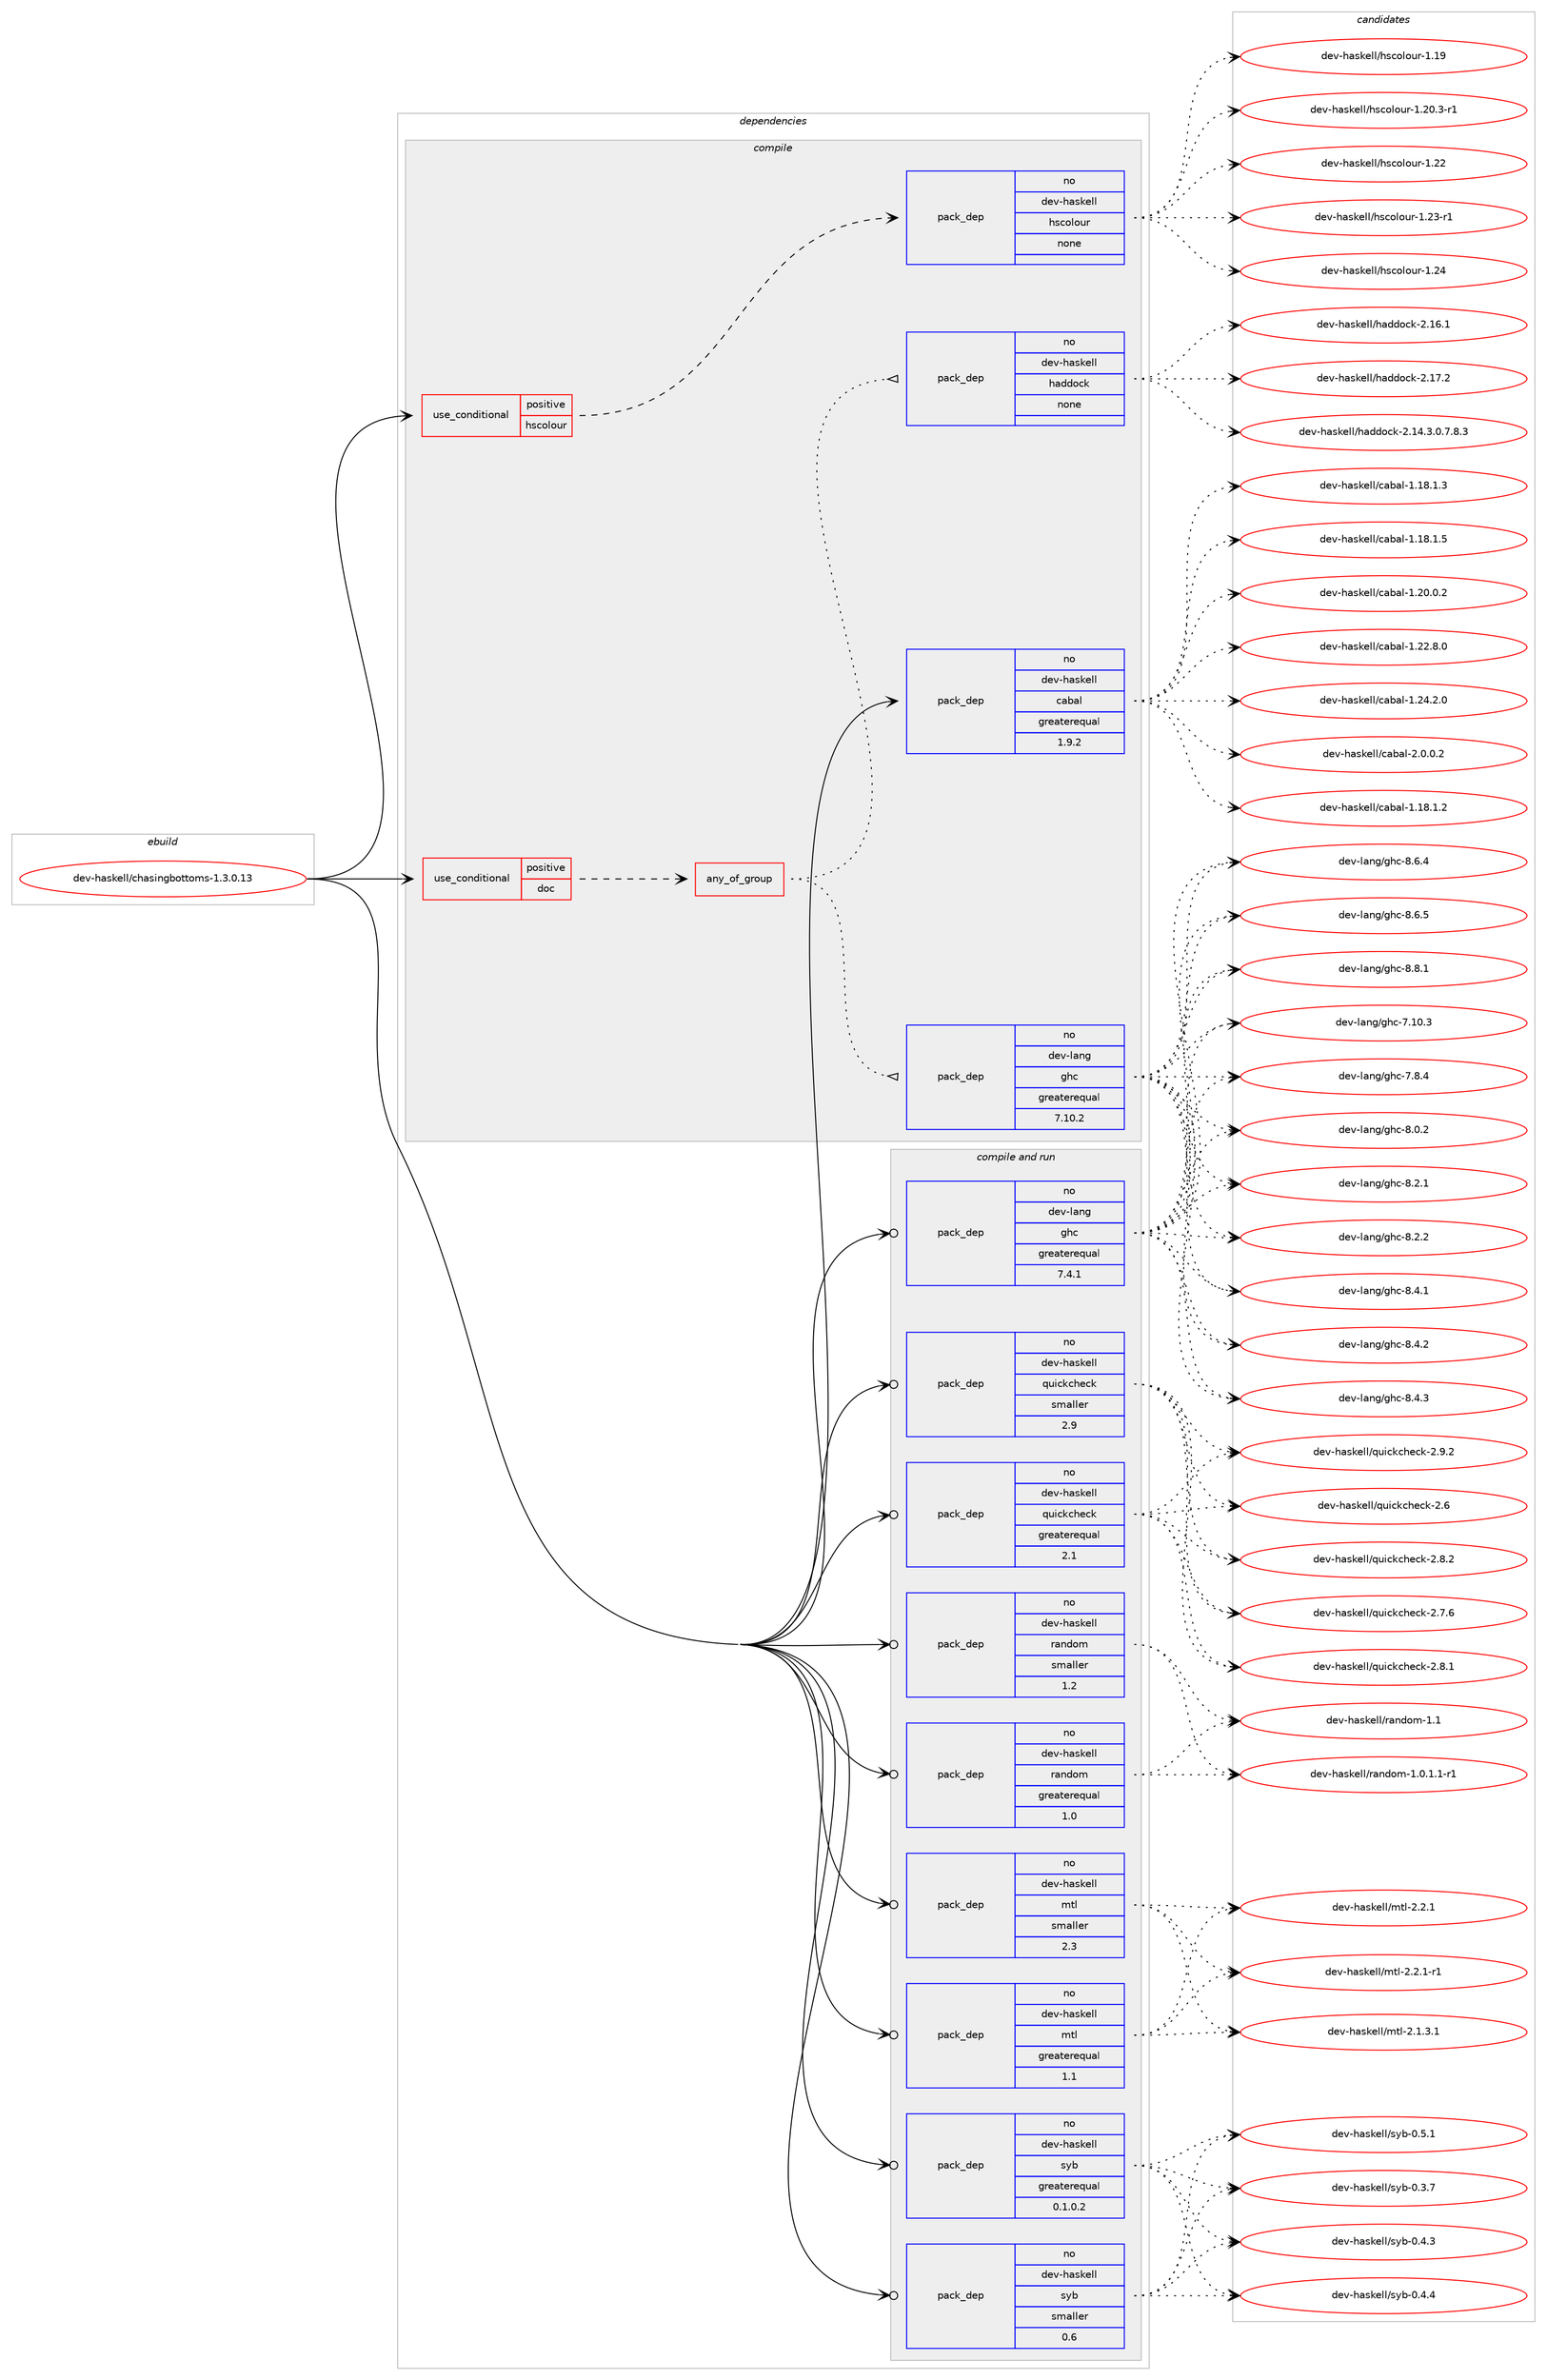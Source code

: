digraph prolog {

# *************
# Graph options
# *************

newrank=true;
concentrate=true;
compound=true;
graph [rankdir=LR,fontname=Helvetica,fontsize=10,ranksep=1.5];#, ranksep=2.5, nodesep=0.2];
edge  [arrowhead=vee];
node  [fontname=Helvetica,fontsize=10];

# **********
# The ebuild
# **********

subgraph cluster_leftcol {
color=gray;
rank=same;
label=<<i>ebuild</i>>;
id [label="dev-haskell/chasingbottoms-1.3.0.13", color=red, width=4, href="../dev-haskell/chasingbottoms-1.3.0.13.svg"];
}

# ****************
# The dependencies
# ****************

subgraph cluster_midcol {
color=gray;
label=<<i>dependencies</i>>;
subgraph cluster_compile {
fillcolor="#eeeeee";
style=filled;
label=<<i>compile</i>>;
subgraph cond125087 {
dependency528577 [label=<<TABLE BORDER="0" CELLBORDER="1" CELLSPACING="0" CELLPADDING="4"><TR><TD ROWSPAN="3" CELLPADDING="10">use_conditional</TD></TR><TR><TD>positive</TD></TR><TR><TD>doc</TD></TR></TABLE>>, shape=none, color=red];
subgraph any9598 {
dependency528578 [label=<<TABLE BORDER="0" CELLBORDER="1" CELLSPACING="0" CELLPADDING="4"><TR><TD CELLPADDING="10">any_of_group</TD></TR></TABLE>>, shape=none, color=red];subgraph pack393535 {
dependency528579 [label=<<TABLE BORDER="0" CELLBORDER="1" CELLSPACING="0" CELLPADDING="4" WIDTH="220"><TR><TD ROWSPAN="6" CELLPADDING="30">pack_dep</TD></TR><TR><TD WIDTH="110">no</TD></TR><TR><TD>dev-haskell</TD></TR><TR><TD>haddock</TD></TR><TR><TD>none</TD></TR><TR><TD></TD></TR></TABLE>>, shape=none, color=blue];
}
dependency528578:e -> dependency528579:w [weight=20,style="dotted",arrowhead="oinv"];
subgraph pack393536 {
dependency528580 [label=<<TABLE BORDER="0" CELLBORDER="1" CELLSPACING="0" CELLPADDING="4" WIDTH="220"><TR><TD ROWSPAN="6" CELLPADDING="30">pack_dep</TD></TR><TR><TD WIDTH="110">no</TD></TR><TR><TD>dev-lang</TD></TR><TR><TD>ghc</TD></TR><TR><TD>greaterequal</TD></TR><TR><TD>7.10.2</TD></TR></TABLE>>, shape=none, color=blue];
}
dependency528578:e -> dependency528580:w [weight=20,style="dotted",arrowhead="oinv"];
}
dependency528577:e -> dependency528578:w [weight=20,style="dashed",arrowhead="vee"];
}
id:e -> dependency528577:w [weight=20,style="solid",arrowhead="vee"];
subgraph cond125088 {
dependency528581 [label=<<TABLE BORDER="0" CELLBORDER="1" CELLSPACING="0" CELLPADDING="4"><TR><TD ROWSPAN="3" CELLPADDING="10">use_conditional</TD></TR><TR><TD>positive</TD></TR><TR><TD>hscolour</TD></TR></TABLE>>, shape=none, color=red];
subgraph pack393537 {
dependency528582 [label=<<TABLE BORDER="0" CELLBORDER="1" CELLSPACING="0" CELLPADDING="4" WIDTH="220"><TR><TD ROWSPAN="6" CELLPADDING="30">pack_dep</TD></TR><TR><TD WIDTH="110">no</TD></TR><TR><TD>dev-haskell</TD></TR><TR><TD>hscolour</TD></TR><TR><TD>none</TD></TR><TR><TD></TD></TR></TABLE>>, shape=none, color=blue];
}
dependency528581:e -> dependency528582:w [weight=20,style="dashed",arrowhead="vee"];
}
id:e -> dependency528581:w [weight=20,style="solid",arrowhead="vee"];
subgraph pack393538 {
dependency528583 [label=<<TABLE BORDER="0" CELLBORDER="1" CELLSPACING="0" CELLPADDING="4" WIDTH="220"><TR><TD ROWSPAN="6" CELLPADDING="30">pack_dep</TD></TR><TR><TD WIDTH="110">no</TD></TR><TR><TD>dev-haskell</TD></TR><TR><TD>cabal</TD></TR><TR><TD>greaterequal</TD></TR><TR><TD>1.9.2</TD></TR></TABLE>>, shape=none, color=blue];
}
id:e -> dependency528583:w [weight=20,style="solid",arrowhead="vee"];
}
subgraph cluster_compileandrun {
fillcolor="#eeeeee";
style=filled;
label=<<i>compile and run</i>>;
subgraph pack393539 {
dependency528584 [label=<<TABLE BORDER="0" CELLBORDER="1" CELLSPACING="0" CELLPADDING="4" WIDTH="220"><TR><TD ROWSPAN="6" CELLPADDING="30">pack_dep</TD></TR><TR><TD WIDTH="110">no</TD></TR><TR><TD>dev-haskell</TD></TR><TR><TD>mtl</TD></TR><TR><TD>greaterequal</TD></TR><TR><TD>1.1</TD></TR></TABLE>>, shape=none, color=blue];
}
id:e -> dependency528584:w [weight=20,style="solid",arrowhead="odotvee"];
subgraph pack393540 {
dependency528585 [label=<<TABLE BORDER="0" CELLBORDER="1" CELLSPACING="0" CELLPADDING="4" WIDTH="220"><TR><TD ROWSPAN="6" CELLPADDING="30">pack_dep</TD></TR><TR><TD WIDTH="110">no</TD></TR><TR><TD>dev-haskell</TD></TR><TR><TD>mtl</TD></TR><TR><TD>smaller</TD></TR><TR><TD>2.3</TD></TR></TABLE>>, shape=none, color=blue];
}
id:e -> dependency528585:w [weight=20,style="solid",arrowhead="odotvee"];
subgraph pack393541 {
dependency528586 [label=<<TABLE BORDER="0" CELLBORDER="1" CELLSPACING="0" CELLPADDING="4" WIDTH="220"><TR><TD ROWSPAN="6" CELLPADDING="30">pack_dep</TD></TR><TR><TD WIDTH="110">no</TD></TR><TR><TD>dev-haskell</TD></TR><TR><TD>quickcheck</TD></TR><TR><TD>greaterequal</TD></TR><TR><TD>2.1</TD></TR></TABLE>>, shape=none, color=blue];
}
id:e -> dependency528586:w [weight=20,style="solid",arrowhead="odotvee"];
subgraph pack393542 {
dependency528587 [label=<<TABLE BORDER="0" CELLBORDER="1" CELLSPACING="0" CELLPADDING="4" WIDTH="220"><TR><TD ROWSPAN="6" CELLPADDING="30">pack_dep</TD></TR><TR><TD WIDTH="110">no</TD></TR><TR><TD>dev-haskell</TD></TR><TR><TD>quickcheck</TD></TR><TR><TD>smaller</TD></TR><TR><TD>2.9</TD></TR></TABLE>>, shape=none, color=blue];
}
id:e -> dependency528587:w [weight=20,style="solid",arrowhead="odotvee"];
subgraph pack393543 {
dependency528588 [label=<<TABLE BORDER="0" CELLBORDER="1" CELLSPACING="0" CELLPADDING="4" WIDTH="220"><TR><TD ROWSPAN="6" CELLPADDING="30">pack_dep</TD></TR><TR><TD WIDTH="110">no</TD></TR><TR><TD>dev-haskell</TD></TR><TR><TD>random</TD></TR><TR><TD>greaterequal</TD></TR><TR><TD>1.0</TD></TR></TABLE>>, shape=none, color=blue];
}
id:e -> dependency528588:w [weight=20,style="solid",arrowhead="odotvee"];
subgraph pack393544 {
dependency528589 [label=<<TABLE BORDER="0" CELLBORDER="1" CELLSPACING="0" CELLPADDING="4" WIDTH="220"><TR><TD ROWSPAN="6" CELLPADDING="30">pack_dep</TD></TR><TR><TD WIDTH="110">no</TD></TR><TR><TD>dev-haskell</TD></TR><TR><TD>random</TD></TR><TR><TD>smaller</TD></TR><TR><TD>1.2</TD></TR></TABLE>>, shape=none, color=blue];
}
id:e -> dependency528589:w [weight=20,style="solid",arrowhead="odotvee"];
subgraph pack393545 {
dependency528590 [label=<<TABLE BORDER="0" CELLBORDER="1" CELLSPACING="0" CELLPADDING="4" WIDTH="220"><TR><TD ROWSPAN="6" CELLPADDING="30">pack_dep</TD></TR><TR><TD WIDTH="110">no</TD></TR><TR><TD>dev-haskell</TD></TR><TR><TD>syb</TD></TR><TR><TD>greaterequal</TD></TR><TR><TD>0.1.0.2</TD></TR></TABLE>>, shape=none, color=blue];
}
id:e -> dependency528590:w [weight=20,style="solid",arrowhead="odotvee"];
subgraph pack393546 {
dependency528591 [label=<<TABLE BORDER="0" CELLBORDER="1" CELLSPACING="0" CELLPADDING="4" WIDTH="220"><TR><TD ROWSPAN="6" CELLPADDING="30">pack_dep</TD></TR><TR><TD WIDTH="110">no</TD></TR><TR><TD>dev-haskell</TD></TR><TR><TD>syb</TD></TR><TR><TD>smaller</TD></TR><TR><TD>0.6</TD></TR></TABLE>>, shape=none, color=blue];
}
id:e -> dependency528591:w [weight=20,style="solid",arrowhead="odotvee"];
subgraph pack393547 {
dependency528592 [label=<<TABLE BORDER="0" CELLBORDER="1" CELLSPACING="0" CELLPADDING="4" WIDTH="220"><TR><TD ROWSPAN="6" CELLPADDING="30">pack_dep</TD></TR><TR><TD WIDTH="110">no</TD></TR><TR><TD>dev-lang</TD></TR><TR><TD>ghc</TD></TR><TR><TD>greaterequal</TD></TR><TR><TD>7.4.1</TD></TR></TABLE>>, shape=none, color=blue];
}
id:e -> dependency528592:w [weight=20,style="solid",arrowhead="odotvee"];
}
subgraph cluster_run {
fillcolor="#eeeeee";
style=filled;
label=<<i>run</i>>;
}
}

# **************
# The candidates
# **************

subgraph cluster_choices {
rank=same;
color=gray;
label=<<i>candidates</i>>;

subgraph choice393535 {
color=black;
nodesep=1;
choice1001011184510497115107101108108471049710010011199107455046495246514648465546564651 [label="dev-haskell/haddock-2.14.3.0.7.8.3", color=red, width=4,href="../dev-haskell/haddock-2.14.3.0.7.8.3.svg"];
choice100101118451049711510710110810847104971001001119910745504649544649 [label="dev-haskell/haddock-2.16.1", color=red, width=4,href="../dev-haskell/haddock-2.16.1.svg"];
choice100101118451049711510710110810847104971001001119910745504649554650 [label="dev-haskell/haddock-2.17.2", color=red, width=4,href="../dev-haskell/haddock-2.17.2.svg"];
dependency528579:e -> choice1001011184510497115107101108108471049710010011199107455046495246514648465546564651:w [style=dotted,weight="100"];
dependency528579:e -> choice100101118451049711510710110810847104971001001119910745504649544649:w [style=dotted,weight="100"];
dependency528579:e -> choice100101118451049711510710110810847104971001001119910745504649554650:w [style=dotted,weight="100"];
}
subgraph choice393536 {
color=black;
nodesep=1;
choice1001011184510897110103471031049945554649484651 [label="dev-lang/ghc-7.10.3", color=red, width=4,href="../dev-lang/ghc-7.10.3.svg"];
choice10010111845108971101034710310499455546564652 [label="dev-lang/ghc-7.8.4", color=red, width=4,href="../dev-lang/ghc-7.8.4.svg"];
choice10010111845108971101034710310499455646484650 [label="dev-lang/ghc-8.0.2", color=red, width=4,href="../dev-lang/ghc-8.0.2.svg"];
choice10010111845108971101034710310499455646504649 [label="dev-lang/ghc-8.2.1", color=red, width=4,href="../dev-lang/ghc-8.2.1.svg"];
choice10010111845108971101034710310499455646504650 [label="dev-lang/ghc-8.2.2", color=red, width=4,href="../dev-lang/ghc-8.2.2.svg"];
choice10010111845108971101034710310499455646524649 [label="dev-lang/ghc-8.4.1", color=red, width=4,href="../dev-lang/ghc-8.4.1.svg"];
choice10010111845108971101034710310499455646524650 [label="dev-lang/ghc-8.4.2", color=red, width=4,href="../dev-lang/ghc-8.4.2.svg"];
choice10010111845108971101034710310499455646524651 [label="dev-lang/ghc-8.4.3", color=red, width=4,href="../dev-lang/ghc-8.4.3.svg"];
choice10010111845108971101034710310499455646544652 [label="dev-lang/ghc-8.6.4", color=red, width=4,href="../dev-lang/ghc-8.6.4.svg"];
choice10010111845108971101034710310499455646544653 [label="dev-lang/ghc-8.6.5", color=red, width=4,href="../dev-lang/ghc-8.6.5.svg"];
choice10010111845108971101034710310499455646564649 [label="dev-lang/ghc-8.8.1", color=red, width=4,href="../dev-lang/ghc-8.8.1.svg"];
dependency528580:e -> choice1001011184510897110103471031049945554649484651:w [style=dotted,weight="100"];
dependency528580:e -> choice10010111845108971101034710310499455546564652:w [style=dotted,weight="100"];
dependency528580:e -> choice10010111845108971101034710310499455646484650:w [style=dotted,weight="100"];
dependency528580:e -> choice10010111845108971101034710310499455646504649:w [style=dotted,weight="100"];
dependency528580:e -> choice10010111845108971101034710310499455646504650:w [style=dotted,weight="100"];
dependency528580:e -> choice10010111845108971101034710310499455646524649:w [style=dotted,weight="100"];
dependency528580:e -> choice10010111845108971101034710310499455646524650:w [style=dotted,weight="100"];
dependency528580:e -> choice10010111845108971101034710310499455646524651:w [style=dotted,weight="100"];
dependency528580:e -> choice10010111845108971101034710310499455646544652:w [style=dotted,weight="100"];
dependency528580:e -> choice10010111845108971101034710310499455646544653:w [style=dotted,weight="100"];
dependency528580:e -> choice10010111845108971101034710310499455646564649:w [style=dotted,weight="100"];
}
subgraph choice393537 {
color=black;
nodesep=1;
choice100101118451049711510710110810847104115991111081111171144549464957 [label="dev-haskell/hscolour-1.19", color=red, width=4,href="../dev-haskell/hscolour-1.19.svg"];
choice10010111845104971151071011081084710411599111108111117114454946504846514511449 [label="dev-haskell/hscolour-1.20.3-r1", color=red, width=4,href="../dev-haskell/hscolour-1.20.3-r1.svg"];
choice100101118451049711510710110810847104115991111081111171144549465050 [label="dev-haskell/hscolour-1.22", color=red, width=4,href="../dev-haskell/hscolour-1.22.svg"];
choice1001011184510497115107101108108471041159911110811111711445494650514511449 [label="dev-haskell/hscolour-1.23-r1", color=red, width=4,href="../dev-haskell/hscolour-1.23-r1.svg"];
choice100101118451049711510710110810847104115991111081111171144549465052 [label="dev-haskell/hscolour-1.24", color=red, width=4,href="../dev-haskell/hscolour-1.24.svg"];
dependency528582:e -> choice100101118451049711510710110810847104115991111081111171144549464957:w [style=dotted,weight="100"];
dependency528582:e -> choice10010111845104971151071011081084710411599111108111117114454946504846514511449:w [style=dotted,weight="100"];
dependency528582:e -> choice100101118451049711510710110810847104115991111081111171144549465050:w [style=dotted,weight="100"];
dependency528582:e -> choice1001011184510497115107101108108471041159911110811111711445494650514511449:w [style=dotted,weight="100"];
dependency528582:e -> choice100101118451049711510710110810847104115991111081111171144549465052:w [style=dotted,weight="100"];
}
subgraph choice393538 {
color=black;
nodesep=1;
choice10010111845104971151071011081084799979897108454946495646494650 [label="dev-haskell/cabal-1.18.1.2", color=red, width=4,href="../dev-haskell/cabal-1.18.1.2.svg"];
choice10010111845104971151071011081084799979897108454946495646494651 [label="dev-haskell/cabal-1.18.1.3", color=red, width=4,href="../dev-haskell/cabal-1.18.1.3.svg"];
choice10010111845104971151071011081084799979897108454946495646494653 [label="dev-haskell/cabal-1.18.1.5", color=red, width=4,href="../dev-haskell/cabal-1.18.1.5.svg"];
choice10010111845104971151071011081084799979897108454946504846484650 [label="dev-haskell/cabal-1.20.0.2", color=red, width=4,href="../dev-haskell/cabal-1.20.0.2.svg"];
choice10010111845104971151071011081084799979897108454946505046564648 [label="dev-haskell/cabal-1.22.8.0", color=red, width=4,href="../dev-haskell/cabal-1.22.8.0.svg"];
choice10010111845104971151071011081084799979897108454946505246504648 [label="dev-haskell/cabal-1.24.2.0", color=red, width=4,href="../dev-haskell/cabal-1.24.2.0.svg"];
choice100101118451049711510710110810847999798971084550464846484650 [label="dev-haskell/cabal-2.0.0.2", color=red, width=4,href="../dev-haskell/cabal-2.0.0.2.svg"];
dependency528583:e -> choice10010111845104971151071011081084799979897108454946495646494650:w [style=dotted,weight="100"];
dependency528583:e -> choice10010111845104971151071011081084799979897108454946495646494651:w [style=dotted,weight="100"];
dependency528583:e -> choice10010111845104971151071011081084799979897108454946495646494653:w [style=dotted,weight="100"];
dependency528583:e -> choice10010111845104971151071011081084799979897108454946504846484650:w [style=dotted,weight="100"];
dependency528583:e -> choice10010111845104971151071011081084799979897108454946505046564648:w [style=dotted,weight="100"];
dependency528583:e -> choice10010111845104971151071011081084799979897108454946505246504648:w [style=dotted,weight="100"];
dependency528583:e -> choice100101118451049711510710110810847999798971084550464846484650:w [style=dotted,weight="100"];
}
subgraph choice393539 {
color=black;
nodesep=1;
choice1001011184510497115107101108108471091161084550464946514649 [label="dev-haskell/mtl-2.1.3.1", color=red, width=4,href="../dev-haskell/mtl-2.1.3.1.svg"];
choice100101118451049711510710110810847109116108455046504649 [label="dev-haskell/mtl-2.2.1", color=red, width=4,href="../dev-haskell/mtl-2.2.1.svg"];
choice1001011184510497115107101108108471091161084550465046494511449 [label="dev-haskell/mtl-2.2.1-r1", color=red, width=4,href="../dev-haskell/mtl-2.2.1-r1.svg"];
dependency528584:e -> choice1001011184510497115107101108108471091161084550464946514649:w [style=dotted,weight="100"];
dependency528584:e -> choice100101118451049711510710110810847109116108455046504649:w [style=dotted,weight="100"];
dependency528584:e -> choice1001011184510497115107101108108471091161084550465046494511449:w [style=dotted,weight="100"];
}
subgraph choice393540 {
color=black;
nodesep=1;
choice1001011184510497115107101108108471091161084550464946514649 [label="dev-haskell/mtl-2.1.3.1", color=red, width=4,href="../dev-haskell/mtl-2.1.3.1.svg"];
choice100101118451049711510710110810847109116108455046504649 [label="dev-haskell/mtl-2.2.1", color=red, width=4,href="../dev-haskell/mtl-2.2.1.svg"];
choice1001011184510497115107101108108471091161084550465046494511449 [label="dev-haskell/mtl-2.2.1-r1", color=red, width=4,href="../dev-haskell/mtl-2.2.1-r1.svg"];
dependency528585:e -> choice1001011184510497115107101108108471091161084550464946514649:w [style=dotted,weight="100"];
dependency528585:e -> choice100101118451049711510710110810847109116108455046504649:w [style=dotted,weight="100"];
dependency528585:e -> choice1001011184510497115107101108108471091161084550465046494511449:w [style=dotted,weight="100"];
}
subgraph choice393541 {
color=black;
nodesep=1;
choice10010111845104971151071011081084711311710599107991041019910745504654 [label="dev-haskell/quickcheck-2.6", color=red, width=4,href="../dev-haskell/quickcheck-2.6.svg"];
choice100101118451049711510710110810847113117105991079910410199107455046554654 [label="dev-haskell/quickcheck-2.7.6", color=red, width=4,href="../dev-haskell/quickcheck-2.7.6.svg"];
choice100101118451049711510710110810847113117105991079910410199107455046564649 [label="dev-haskell/quickcheck-2.8.1", color=red, width=4,href="../dev-haskell/quickcheck-2.8.1.svg"];
choice100101118451049711510710110810847113117105991079910410199107455046564650 [label="dev-haskell/quickcheck-2.8.2", color=red, width=4,href="../dev-haskell/quickcheck-2.8.2.svg"];
choice100101118451049711510710110810847113117105991079910410199107455046574650 [label="dev-haskell/quickcheck-2.9.2", color=red, width=4,href="../dev-haskell/quickcheck-2.9.2.svg"];
dependency528586:e -> choice10010111845104971151071011081084711311710599107991041019910745504654:w [style=dotted,weight="100"];
dependency528586:e -> choice100101118451049711510710110810847113117105991079910410199107455046554654:w [style=dotted,weight="100"];
dependency528586:e -> choice100101118451049711510710110810847113117105991079910410199107455046564649:w [style=dotted,weight="100"];
dependency528586:e -> choice100101118451049711510710110810847113117105991079910410199107455046564650:w [style=dotted,weight="100"];
dependency528586:e -> choice100101118451049711510710110810847113117105991079910410199107455046574650:w [style=dotted,weight="100"];
}
subgraph choice393542 {
color=black;
nodesep=1;
choice10010111845104971151071011081084711311710599107991041019910745504654 [label="dev-haskell/quickcheck-2.6", color=red, width=4,href="../dev-haskell/quickcheck-2.6.svg"];
choice100101118451049711510710110810847113117105991079910410199107455046554654 [label="dev-haskell/quickcheck-2.7.6", color=red, width=4,href="../dev-haskell/quickcheck-2.7.6.svg"];
choice100101118451049711510710110810847113117105991079910410199107455046564649 [label="dev-haskell/quickcheck-2.8.1", color=red, width=4,href="../dev-haskell/quickcheck-2.8.1.svg"];
choice100101118451049711510710110810847113117105991079910410199107455046564650 [label="dev-haskell/quickcheck-2.8.2", color=red, width=4,href="../dev-haskell/quickcheck-2.8.2.svg"];
choice100101118451049711510710110810847113117105991079910410199107455046574650 [label="dev-haskell/quickcheck-2.9.2", color=red, width=4,href="../dev-haskell/quickcheck-2.9.2.svg"];
dependency528587:e -> choice10010111845104971151071011081084711311710599107991041019910745504654:w [style=dotted,weight="100"];
dependency528587:e -> choice100101118451049711510710110810847113117105991079910410199107455046554654:w [style=dotted,weight="100"];
dependency528587:e -> choice100101118451049711510710110810847113117105991079910410199107455046564649:w [style=dotted,weight="100"];
dependency528587:e -> choice100101118451049711510710110810847113117105991079910410199107455046564650:w [style=dotted,weight="100"];
dependency528587:e -> choice100101118451049711510710110810847113117105991079910410199107455046574650:w [style=dotted,weight="100"];
}
subgraph choice393543 {
color=black;
nodesep=1;
choice1001011184510497115107101108108471149711010011110945494648464946494511449 [label="dev-haskell/random-1.0.1.1-r1", color=red, width=4,href="../dev-haskell/random-1.0.1.1-r1.svg"];
choice1001011184510497115107101108108471149711010011110945494649 [label="dev-haskell/random-1.1", color=red, width=4,href="../dev-haskell/random-1.1.svg"];
dependency528588:e -> choice1001011184510497115107101108108471149711010011110945494648464946494511449:w [style=dotted,weight="100"];
dependency528588:e -> choice1001011184510497115107101108108471149711010011110945494649:w [style=dotted,weight="100"];
}
subgraph choice393544 {
color=black;
nodesep=1;
choice1001011184510497115107101108108471149711010011110945494648464946494511449 [label="dev-haskell/random-1.0.1.1-r1", color=red, width=4,href="../dev-haskell/random-1.0.1.1-r1.svg"];
choice1001011184510497115107101108108471149711010011110945494649 [label="dev-haskell/random-1.1", color=red, width=4,href="../dev-haskell/random-1.1.svg"];
dependency528589:e -> choice1001011184510497115107101108108471149711010011110945494648464946494511449:w [style=dotted,weight="100"];
dependency528589:e -> choice1001011184510497115107101108108471149711010011110945494649:w [style=dotted,weight="100"];
}
subgraph choice393545 {
color=black;
nodesep=1;
choice10010111845104971151071011081084711512198454846514655 [label="dev-haskell/syb-0.3.7", color=red, width=4,href="../dev-haskell/syb-0.3.7.svg"];
choice10010111845104971151071011081084711512198454846524651 [label="dev-haskell/syb-0.4.3", color=red, width=4,href="../dev-haskell/syb-0.4.3.svg"];
choice10010111845104971151071011081084711512198454846524652 [label="dev-haskell/syb-0.4.4", color=red, width=4,href="../dev-haskell/syb-0.4.4.svg"];
choice10010111845104971151071011081084711512198454846534649 [label="dev-haskell/syb-0.5.1", color=red, width=4,href="../dev-haskell/syb-0.5.1.svg"];
dependency528590:e -> choice10010111845104971151071011081084711512198454846514655:w [style=dotted,weight="100"];
dependency528590:e -> choice10010111845104971151071011081084711512198454846524651:w [style=dotted,weight="100"];
dependency528590:e -> choice10010111845104971151071011081084711512198454846524652:w [style=dotted,weight="100"];
dependency528590:e -> choice10010111845104971151071011081084711512198454846534649:w [style=dotted,weight="100"];
}
subgraph choice393546 {
color=black;
nodesep=1;
choice10010111845104971151071011081084711512198454846514655 [label="dev-haskell/syb-0.3.7", color=red, width=4,href="../dev-haskell/syb-0.3.7.svg"];
choice10010111845104971151071011081084711512198454846524651 [label="dev-haskell/syb-0.4.3", color=red, width=4,href="../dev-haskell/syb-0.4.3.svg"];
choice10010111845104971151071011081084711512198454846524652 [label="dev-haskell/syb-0.4.4", color=red, width=4,href="../dev-haskell/syb-0.4.4.svg"];
choice10010111845104971151071011081084711512198454846534649 [label="dev-haskell/syb-0.5.1", color=red, width=4,href="../dev-haskell/syb-0.5.1.svg"];
dependency528591:e -> choice10010111845104971151071011081084711512198454846514655:w [style=dotted,weight="100"];
dependency528591:e -> choice10010111845104971151071011081084711512198454846524651:w [style=dotted,weight="100"];
dependency528591:e -> choice10010111845104971151071011081084711512198454846524652:w [style=dotted,weight="100"];
dependency528591:e -> choice10010111845104971151071011081084711512198454846534649:w [style=dotted,weight="100"];
}
subgraph choice393547 {
color=black;
nodesep=1;
choice1001011184510897110103471031049945554649484651 [label="dev-lang/ghc-7.10.3", color=red, width=4,href="../dev-lang/ghc-7.10.3.svg"];
choice10010111845108971101034710310499455546564652 [label="dev-lang/ghc-7.8.4", color=red, width=4,href="../dev-lang/ghc-7.8.4.svg"];
choice10010111845108971101034710310499455646484650 [label="dev-lang/ghc-8.0.2", color=red, width=4,href="../dev-lang/ghc-8.0.2.svg"];
choice10010111845108971101034710310499455646504649 [label="dev-lang/ghc-8.2.1", color=red, width=4,href="../dev-lang/ghc-8.2.1.svg"];
choice10010111845108971101034710310499455646504650 [label="dev-lang/ghc-8.2.2", color=red, width=4,href="../dev-lang/ghc-8.2.2.svg"];
choice10010111845108971101034710310499455646524649 [label="dev-lang/ghc-8.4.1", color=red, width=4,href="../dev-lang/ghc-8.4.1.svg"];
choice10010111845108971101034710310499455646524650 [label="dev-lang/ghc-8.4.2", color=red, width=4,href="../dev-lang/ghc-8.4.2.svg"];
choice10010111845108971101034710310499455646524651 [label="dev-lang/ghc-8.4.3", color=red, width=4,href="../dev-lang/ghc-8.4.3.svg"];
choice10010111845108971101034710310499455646544652 [label="dev-lang/ghc-8.6.4", color=red, width=4,href="../dev-lang/ghc-8.6.4.svg"];
choice10010111845108971101034710310499455646544653 [label="dev-lang/ghc-8.6.5", color=red, width=4,href="../dev-lang/ghc-8.6.5.svg"];
choice10010111845108971101034710310499455646564649 [label="dev-lang/ghc-8.8.1", color=red, width=4,href="../dev-lang/ghc-8.8.1.svg"];
dependency528592:e -> choice1001011184510897110103471031049945554649484651:w [style=dotted,weight="100"];
dependency528592:e -> choice10010111845108971101034710310499455546564652:w [style=dotted,weight="100"];
dependency528592:e -> choice10010111845108971101034710310499455646484650:w [style=dotted,weight="100"];
dependency528592:e -> choice10010111845108971101034710310499455646504649:w [style=dotted,weight="100"];
dependency528592:e -> choice10010111845108971101034710310499455646504650:w [style=dotted,weight="100"];
dependency528592:e -> choice10010111845108971101034710310499455646524649:w [style=dotted,weight="100"];
dependency528592:e -> choice10010111845108971101034710310499455646524650:w [style=dotted,weight="100"];
dependency528592:e -> choice10010111845108971101034710310499455646524651:w [style=dotted,weight="100"];
dependency528592:e -> choice10010111845108971101034710310499455646544652:w [style=dotted,weight="100"];
dependency528592:e -> choice10010111845108971101034710310499455646544653:w [style=dotted,weight="100"];
dependency528592:e -> choice10010111845108971101034710310499455646564649:w [style=dotted,weight="100"];
}
}

}
